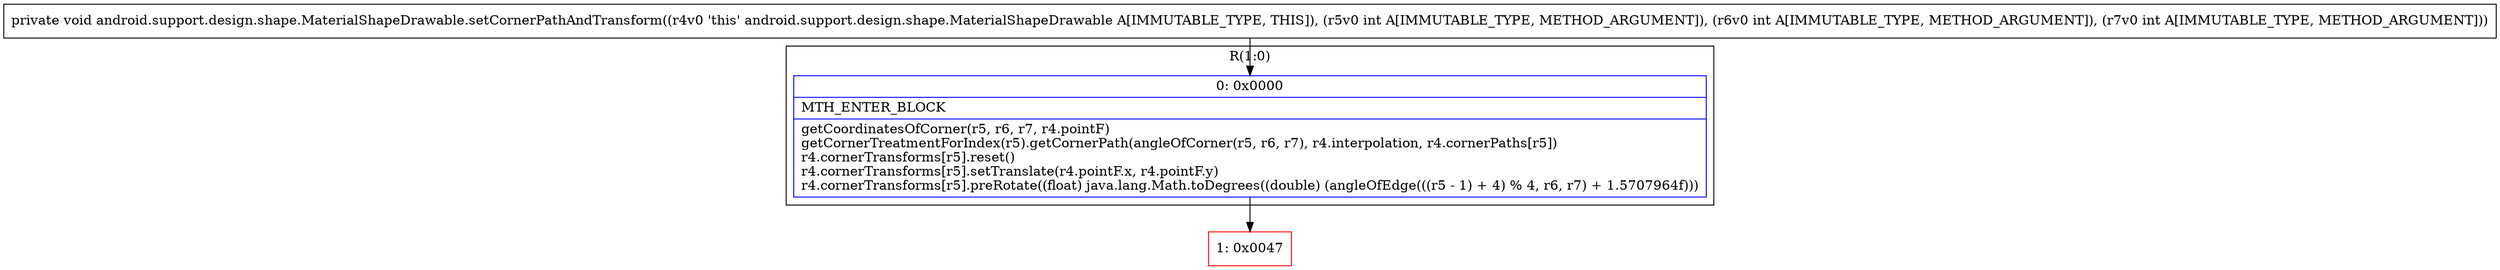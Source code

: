 digraph "CFG forandroid.support.design.shape.MaterialShapeDrawable.setCornerPathAndTransform(III)V" {
subgraph cluster_Region_645683584 {
label = "R(1:0)";
node [shape=record,color=blue];
Node_0 [shape=record,label="{0\:\ 0x0000|MTH_ENTER_BLOCK\l|getCoordinatesOfCorner(r5, r6, r7, r4.pointF)\lgetCornerTreatmentForIndex(r5).getCornerPath(angleOfCorner(r5, r6, r7), r4.interpolation, r4.cornerPaths[r5])\lr4.cornerTransforms[r5].reset()\lr4.cornerTransforms[r5].setTranslate(r4.pointF.x, r4.pointF.y)\lr4.cornerTransforms[r5].preRotate((float) java.lang.Math.toDegrees((double) (angleOfEdge(((r5 \- 1) + 4) % 4, r6, r7) + 1.5707964f)))\l}"];
}
Node_1 [shape=record,color=red,label="{1\:\ 0x0047}"];
MethodNode[shape=record,label="{private void android.support.design.shape.MaterialShapeDrawable.setCornerPathAndTransform((r4v0 'this' android.support.design.shape.MaterialShapeDrawable A[IMMUTABLE_TYPE, THIS]), (r5v0 int A[IMMUTABLE_TYPE, METHOD_ARGUMENT]), (r6v0 int A[IMMUTABLE_TYPE, METHOD_ARGUMENT]), (r7v0 int A[IMMUTABLE_TYPE, METHOD_ARGUMENT])) }"];
MethodNode -> Node_0;
Node_0 -> Node_1;
}

